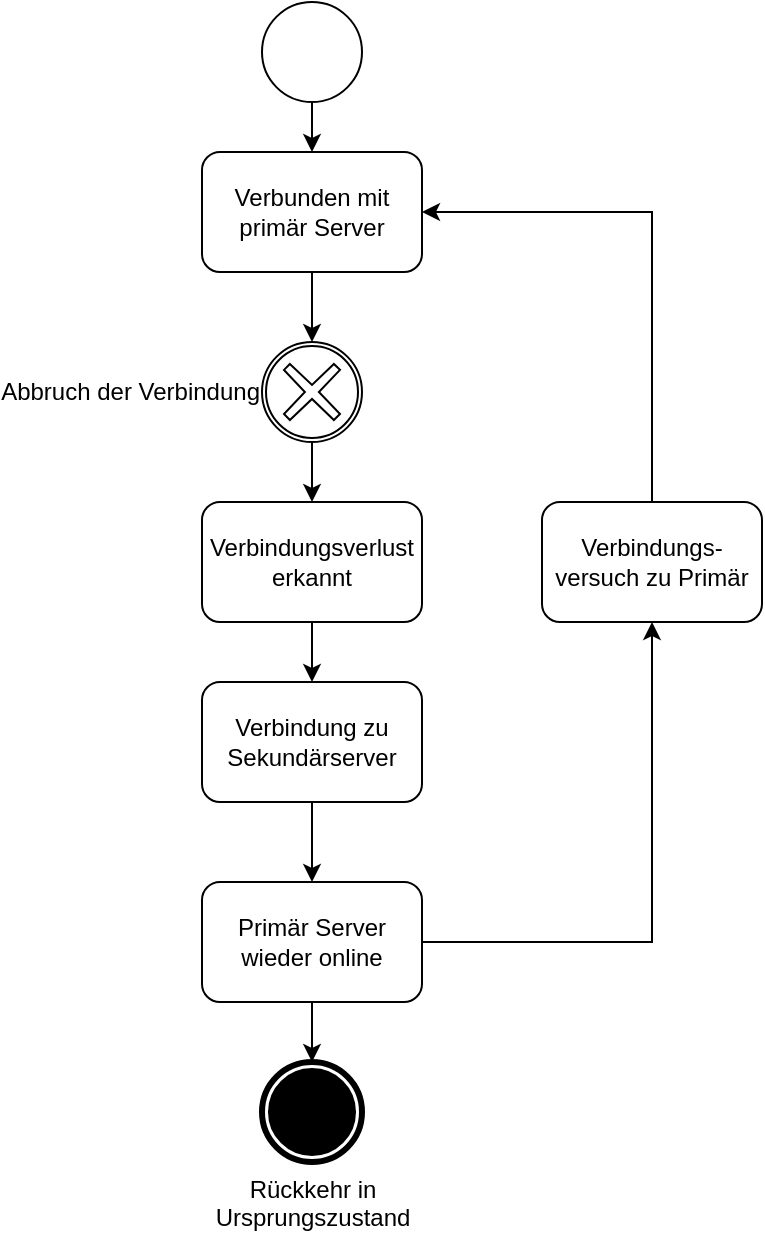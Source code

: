 <mxfile version="24.2.5" type="device">
  <diagram name="Page-1" id="2a216829-ef6e-dabb-86c1-c78162f3ba2b">
    <mxGraphModel dx="1434" dy="964" grid="1" gridSize="10" guides="1" tooltips="1" connect="1" arrows="1" fold="1" page="1" pageScale="1" pageWidth="850" pageHeight="1100" background="none" math="0" shadow="0">
      <root>
        <mxCell id="0" />
        <mxCell id="1" parent="0" />
        <mxCell id="7a84cebc1def654-1" value="" style="shape=mxgraph.bpmn.shape;html=1;verticalLabelPosition=bottom;labelBackgroundColor=#ffffff;verticalAlign=top;perimeter=ellipsePerimeter;outline=standard;symbol=general;" parent="1" vertex="1">
          <mxGeometry x="140" y="30" width="50" height="50" as="geometry" />
        </mxCell>
        <mxCell id="7a84cebc1def654-2" value="Verbunden mit primär Server" style="shape=ext;rounded=1;html=1;whiteSpace=wrap;" parent="1" vertex="1">
          <mxGeometry x="110" y="105" width="110.0" height="60" as="geometry" />
        </mxCell>
        <mxCell id="7a84cebc1def654-8" value="Verbindungsverlust erkannt" style="shape=ext;rounded=1;html=1;whiteSpace=wrap;" parent="1" vertex="1">
          <mxGeometry x="110" y="280" width="110.0" height="60" as="geometry" />
        </mxCell>
        <mxCell id="7a84cebc1def654-36" style="edgeStyle=orthogonalEdgeStyle;rounded=0;html=1;jettySize=auto;orthogonalLoop=1;" parent="1" source="7a84cebc1def654-1" target="7a84cebc1def654-2" edge="1">
          <mxGeometry relative="1" as="geometry" />
        </mxCell>
        <mxCell id="7a84cebc1def654-39" style="edgeStyle=orthogonalEdgeStyle;rounded=0;html=1;jettySize=auto;orthogonalLoop=1;entryX=0.5;entryY=0;entryDx=0;entryDy=0;entryPerimeter=0;" parent="1" source="7a84cebc1def654-2" target="bk6HHgUinGHfW-IjAUi0-1" edge="1">
          <mxGeometry relative="1" as="geometry">
            <mxPoint x="165" y="195" as="targetPoint" />
          </mxGeometry>
        </mxCell>
        <mxCell id="d2HoR_rY1_GPFjVi6Aux-2" style="edgeStyle=orthogonalEdgeStyle;rounded=0;html=1;jettySize=auto;orthogonalLoop=1;exitX=0.5;exitY=1;exitDx=0;exitDy=0;entryX=0.5;entryY=0;entryDx=0;entryDy=0;exitPerimeter=0;" parent="1" source="bk6HHgUinGHfW-IjAUi0-1" target="7a84cebc1def654-8" edge="1">
          <mxGeometry relative="1" as="geometry">
            <mxPoint x="220" y="225" as="sourcePoint" />
            <mxPoint x="555" y="405" as="targetPoint" />
          </mxGeometry>
        </mxCell>
        <mxCell id="d2HoR_rY1_GPFjVi6Aux-3" value="Verbindung zu Sekundärserver" style="shape=ext;rounded=1;html=1;whiteSpace=wrap;" parent="1" vertex="1">
          <mxGeometry x="110" y="370" width="110.0" height="60" as="geometry" />
        </mxCell>
        <mxCell id="d2HoR_rY1_GPFjVi6Aux-4" style="edgeStyle=orthogonalEdgeStyle;rounded=0;html=1;jettySize=auto;orthogonalLoop=1;exitX=0.5;exitY=1;exitDx=0;exitDy=0;entryX=0.5;entryY=0;entryDx=0;entryDy=0;" parent="1" source="7a84cebc1def654-8" target="d2HoR_rY1_GPFjVi6Aux-3" edge="1">
          <mxGeometry relative="1" as="geometry">
            <mxPoint x="370" y="545" as="sourcePoint" />
            <mxPoint x="555" y="615" as="targetPoint" />
          </mxGeometry>
        </mxCell>
        <mxCell id="d2HoR_rY1_GPFjVi6Aux-5" value="Primär Server wieder online" style="shape=ext;rounded=1;html=1;whiteSpace=wrap;" parent="1" vertex="1">
          <mxGeometry x="110" y="470" width="110.0" height="60" as="geometry" />
        </mxCell>
        <mxCell id="d2HoR_rY1_GPFjVi6Aux-6" style="edgeStyle=orthogonalEdgeStyle;rounded=0;html=1;jettySize=auto;orthogonalLoop=1;exitX=0.5;exitY=1;exitDx=0;exitDy=0;entryX=0.5;entryY=0;entryDx=0;entryDy=0;" parent="1" source="d2HoR_rY1_GPFjVi6Aux-3" target="d2HoR_rY1_GPFjVi6Aux-5" edge="1">
          <mxGeometry relative="1" as="geometry">
            <mxPoint x="555" y="565" as="sourcePoint" />
            <mxPoint x="740" y="635" as="targetPoint" />
          </mxGeometry>
        </mxCell>
        <mxCell id="d2HoR_rY1_GPFjVi6Aux-7" value="Verbindungs-&lt;br&gt;versuch zu Primär" style="shape=ext;rounded=1;html=1;whiteSpace=wrap;" parent="1" vertex="1">
          <mxGeometry x="280" y="280" width="110.0" height="60" as="geometry" />
        </mxCell>
        <mxCell id="d2HoR_rY1_GPFjVi6Aux-8" style="edgeStyle=orthogonalEdgeStyle;rounded=0;html=1;jettySize=auto;orthogonalLoop=1;entryX=0.5;entryY=1;entryDx=0;entryDy=0;exitX=1;exitY=0.5;exitDx=0;exitDy=0;" parent="1" source="d2HoR_rY1_GPFjVi6Aux-5" target="d2HoR_rY1_GPFjVi6Aux-7" edge="1">
          <mxGeometry relative="1" as="geometry">
            <mxPoint x="370" y="675" as="sourcePoint" />
            <mxPoint x="870" y="695" as="targetPoint" />
          </mxGeometry>
        </mxCell>
        <mxCell id="d2HoR_rY1_GPFjVi6Aux-11" style="edgeStyle=orthogonalEdgeStyle;rounded=0;orthogonalLoop=1;jettySize=auto;html=1;exitX=0.5;exitY=1;exitDx=0;exitDy=0;" parent="1" source="d2HoR_rY1_GPFjVi6Aux-3" target="d2HoR_rY1_GPFjVi6Aux-3" edge="1">
          <mxGeometry relative="1" as="geometry" />
        </mxCell>
        <mxCell id="d2HoR_rY1_GPFjVi6Aux-16" value="Rückkehr in&lt;br&gt;Ursprungszustand" style="points=[[0.145,0.145,0],[0.5,0,0],[0.855,0.145,0],[1,0.5,0],[0.855,0.855,0],[0.5,1,0],[0.145,0.855,0],[0,0.5,0]];shape=mxgraph.bpmn.event;html=1;verticalLabelPosition=bottom;labelBackgroundColor=none;verticalAlign=top;align=center;perimeter=ellipsePerimeter;outlineConnect=0;aspect=fixed;outline=end;symbol=terminate;" parent="1" vertex="1">
          <mxGeometry x="140" y="560" width="50" height="50" as="geometry" />
        </mxCell>
        <mxCell id="O97MBh1qIsaYhIgSIjDV-11" style="edgeStyle=orthogonalEdgeStyle;rounded=0;html=1;jettySize=auto;orthogonalLoop=1;entryX=0.5;entryY=0;entryDx=0;entryDy=0;exitX=0.5;exitY=1;exitDx=0;exitDy=0;entryPerimeter=0;" parent="1" source="d2HoR_rY1_GPFjVi6Aux-5" target="d2HoR_rY1_GPFjVi6Aux-16" edge="1">
          <mxGeometry relative="1" as="geometry">
            <mxPoint x="195" y="700" as="sourcePoint" />
            <mxPoint x="364.5" y="812" as="targetPoint" />
          </mxGeometry>
        </mxCell>
        <mxCell id="bk6HHgUinGHfW-IjAUi0-1" value="Abbruch der Verbindung" style="points=[[0.145,0.145,0],[0.5,0,0],[0.855,0.145,0],[1,0.5,0],[0.855,0.855,0],[0.5,1,0],[0.145,0.855,0],[0,0.5,0]];shape=mxgraph.bpmn.event;html=1;verticalLabelPosition=middle;labelBackgroundColor=none;verticalAlign=middle;align=right;perimeter=ellipsePerimeter;outlineConnect=0;aspect=fixed;outline=boundInt;symbol=cancel;labelPosition=left;" vertex="1" parent="1">
          <mxGeometry x="140" y="200" width="50" height="50" as="geometry" />
        </mxCell>
        <mxCell id="bk6HHgUinGHfW-IjAUi0-2" style="edgeStyle=orthogonalEdgeStyle;rounded=0;html=1;jettySize=auto;orthogonalLoop=1;entryX=1;entryY=0.5;entryDx=0;entryDy=0;exitX=0.5;exitY=0;exitDx=0;exitDy=0;" edge="1" parent="1" source="d2HoR_rY1_GPFjVi6Aux-7" target="7a84cebc1def654-2">
          <mxGeometry relative="1" as="geometry">
            <mxPoint x="175" y="540" as="sourcePoint" />
            <mxPoint x="345" y="350" as="targetPoint" />
          </mxGeometry>
        </mxCell>
      </root>
    </mxGraphModel>
  </diagram>
</mxfile>
